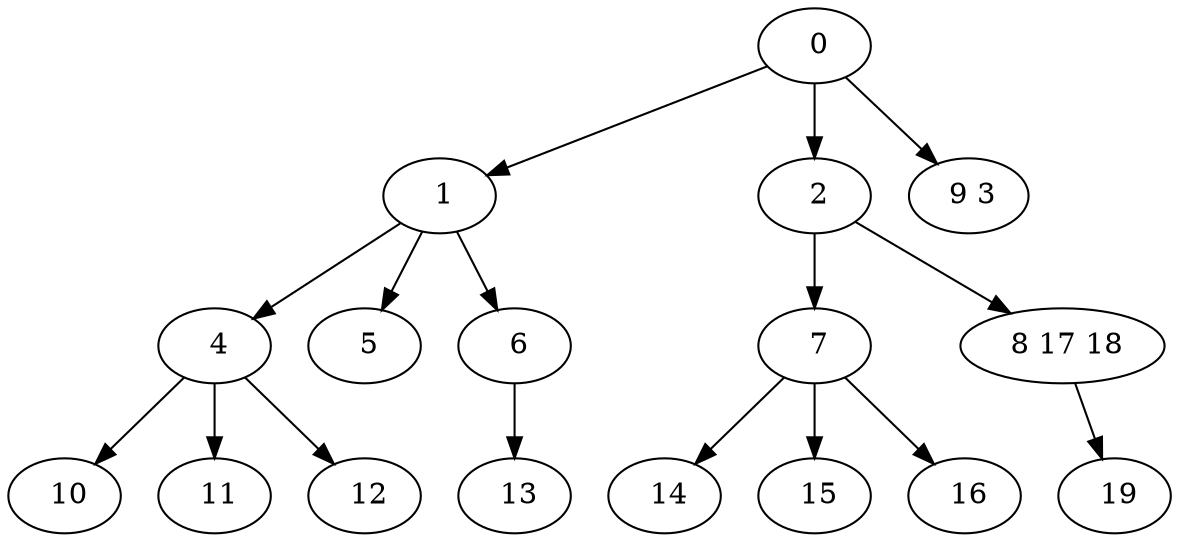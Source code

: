 digraph mytree {
" 0" -> " 1";
" 0" -> " 2";
" 0" -> " 9 3";
" 1" -> " 4";
" 1" -> " 5";
" 1" -> " 6";
" 2" -> " 7";
" 2" -> " 8 17 18";
" 9 3";
" 4" -> " 10";
" 4" -> " 11";
" 4" -> " 12";
" 5";
" 7" -> " 14";
" 7" -> " 15";
" 7" -> " 16";
" 8 17 18" -> " 19";
" 19";
" 6" -> " 13";
" 10";
" 11";
" 12";
" 13";
" 14";
" 15";
" 16";
}

